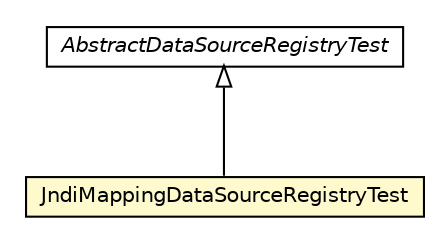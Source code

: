 #!/usr/local/bin/dot
#
# Class diagram 
# Generated by UMLGraph version R5_6_6-8-g8d7759 (http://www.umlgraph.org/)
#

digraph G {
	edge [fontname="Helvetica",fontsize=10,labelfontname="Helvetica",labelfontsize=10];
	node [fontname="Helvetica",fontsize=10,shape=plaintext];
	nodesep=0.25;
	ranksep=0.5;
	// org.dayatang.datasource4saas.dsregistry.JndiMappingDataSourceRegistryTest
	c310 [label=<<table title="org.dayatang.datasource4saas.dsregistry.JndiMappingDataSourceRegistryTest" border="0" cellborder="1" cellspacing="0" cellpadding="2" port="p" bgcolor="lemonChiffon" href="./JndiMappingDataSourceRegistryTest.html">
		<tr><td><table border="0" cellspacing="0" cellpadding="1">
<tr><td align="center" balign="center"> JndiMappingDataSourceRegistryTest </td></tr>
		</table></td></tr>
		</table>>, URL="./JndiMappingDataSourceRegistryTest.html", fontname="Helvetica", fontcolor="black", fontsize=10.0];
	// org.dayatang.datasource4saas.dsregistry.AbstractDataSourceRegistryTest
	c312 [label=<<table title="org.dayatang.datasource4saas.dsregistry.AbstractDataSourceRegistryTest" border="0" cellborder="1" cellspacing="0" cellpadding="2" port="p" href="./AbstractDataSourceRegistryTest.html">
		<tr><td><table border="0" cellspacing="0" cellpadding="1">
<tr><td align="center" balign="center"><font face="Helvetica-Oblique"> AbstractDataSourceRegistryTest </font></td></tr>
		</table></td></tr>
		</table>>, URL="./AbstractDataSourceRegistryTest.html", fontname="Helvetica", fontcolor="black", fontsize=10.0];
	//org.dayatang.datasource4saas.dsregistry.JndiMappingDataSourceRegistryTest extends org.dayatang.datasource4saas.dsregistry.AbstractDataSourceRegistryTest
	c312:p -> c310:p [dir=back,arrowtail=empty];
}

